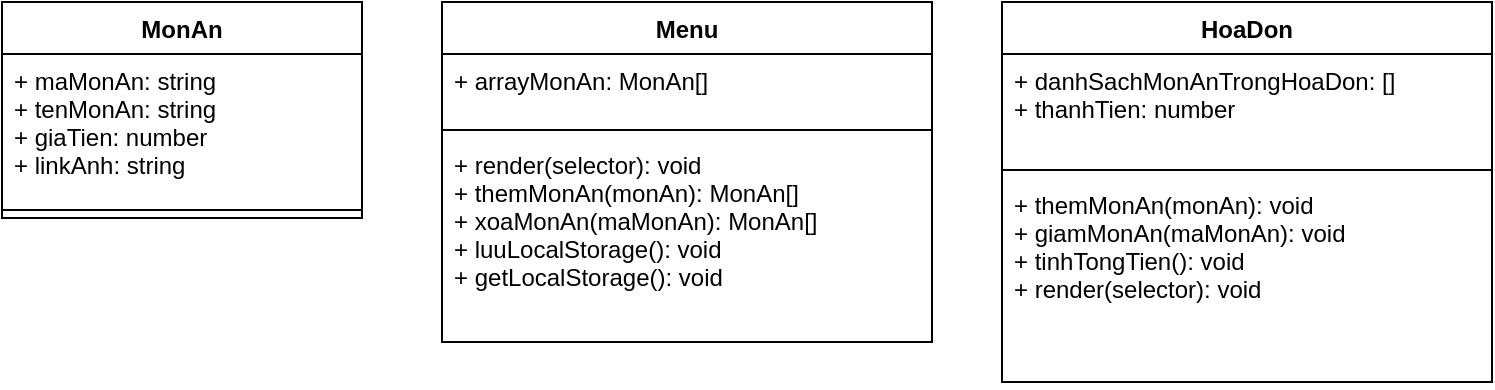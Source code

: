 <mxfile version="17.2.6" type="device"><diagram id="eUFnwQcva14HQ7rU_jb3" name="Page-1"><mxGraphModel dx="664" dy="438" grid="1" gridSize="10" guides="1" tooltips="1" connect="1" arrows="1" fold="1" page="1" pageScale="1" pageWidth="850" pageHeight="1100" math="0" shadow="0"><root><mxCell id="0"/><mxCell id="1" parent="0"/><mxCell id="9nY3_YmCe-1SQMTVYLzB-1" value="MonAn" style="swimlane;fontStyle=1;align=center;verticalAlign=top;childLayout=stackLayout;horizontal=1;startSize=26;horizontalStack=0;resizeParent=1;resizeParentMax=0;resizeLast=0;collapsible=1;marginBottom=0;" parent="1" vertex="1"><mxGeometry x="66" y="160" width="180" height="108" as="geometry"><mxRectangle x="170" y="150" width="100" height="26" as="alternateBounds"/></mxGeometry></mxCell><mxCell id="9nY3_YmCe-1SQMTVYLzB-2" value="+ maMonAn: string&#10;+ tenMonAn: string&#10;+ giaTien: number&#10;+ linkAnh: string" style="text;strokeColor=none;fillColor=none;align=left;verticalAlign=top;spacingLeft=4;spacingRight=4;overflow=hidden;rotatable=0;points=[[0,0.5],[1,0.5]];portConstraint=eastwest;" parent="9nY3_YmCe-1SQMTVYLzB-1" vertex="1"><mxGeometry y="26" width="180" height="74" as="geometry"/></mxCell><mxCell id="9nY3_YmCe-1SQMTVYLzB-3" value="" style="line;strokeWidth=1;fillColor=none;align=left;verticalAlign=middle;spacingTop=-1;spacingLeft=3;spacingRight=3;rotatable=0;labelPosition=right;points=[];portConstraint=eastwest;" parent="9nY3_YmCe-1SQMTVYLzB-1" vertex="1"><mxGeometry y="100" width="180" height="8" as="geometry"/></mxCell><mxCell id="9nY3_YmCe-1SQMTVYLzB-5" value="Menu" style="swimlane;fontStyle=1;align=center;verticalAlign=top;childLayout=stackLayout;horizontal=1;startSize=26;horizontalStack=0;resizeParent=1;resizeParentMax=0;resizeLast=0;collapsible=1;marginBottom=0;" parent="1" vertex="1"><mxGeometry x="286" y="160" width="245" height="170" as="geometry"><mxRectangle x="170" y="150" width="100" height="26" as="alternateBounds"/></mxGeometry></mxCell><mxCell id="9nY3_YmCe-1SQMTVYLzB-6" value="+ arrayMonAn: MonAn[]" style="text;strokeColor=none;fillColor=none;align=left;verticalAlign=top;spacingLeft=4;spacingRight=4;overflow=hidden;rotatable=0;points=[[0,0.5],[1,0.5]];portConstraint=eastwest;" parent="9nY3_YmCe-1SQMTVYLzB-5" vertex="1"><mxGeometry y="26" width="245" height="34" as="geometry"/></mxCell><mxCell id="9nY3_YmCe-1SQMTVYLzB-7" value="" style="line;strokeWidth=1;fillColor=none;align=left;verticalAlign=middle;spacingTop=-1;spacingLeft=3;spacingRight=3;rotatable=0;labelPosition=right;points=[];portConstraint=eastwest;" parent="9nY3_YmCe-1SQMTVYLzB-5" vertex="1"><mxGeometry y="60" width="245" height="8" as="geometry"/></mxCell><mxCell id="9nY3_YmCe-1SQMTVYLzB-8" value="+ render(selector): void&#10;+ themMonAn(monAn): MonAn[]&#10;+ xoaMonAn(maMonAn): MonAn[]&#10;+ luuLocalStorage(): void&#10;+ getLocalStorage(): void" style="text;strokeColor=none;fillColor=none;align=left;verticalAlign=top;spacingLeft=4;spacingRight=4;overflow=hidden;rotatable=0;points=[[0,0.5],[1,0.5]];portConstraint=eastwest;" parent="9nY3_YmCe-1SQMTVYLzB-5" vertex="1"><mxGeometry y="68" width="245" height="102" as="geometry"/></mxCell><mxCell id="cvlOfkrs_iTnyDCSZi9J-1" value="HoaDon" style="swimlane;fontStyle=1;align=center;verticalAlign=top;childLayout=stackLayout;horizontal=1;startSize=26;horizontalStack=0;resizeParent=1;resizeParentMax=0;resizeLast=0;collapsible=1;marginBottom=0;" parent="1" vertex="1"><mxGeometry x="566" y="160" width="245" height="190" as="geometry"><mxRectangle x="170" y="150" width="100" height="26" as="alternateBounds"/></mxGeometry></mxCell><mxCell id="cvlOfkrs_iTnyDCSZi9J-2" value="+ danhSachMonAnTrongHoaDon: []&#10;+ thanhTien: number" style="text;strokeColor=none;fillColor=none;align=left;verticalAlign=top;spacingLeft=4;spacingRight=4;overflow=hidden;rotatable=0;points=[[0,0.5],[1,0.5]];portConstraint=eastwest;" parent="cvlOfkrs_iTnyDCSZi9J-1" vertex="1"><mxGeometry y="26" width="245" height="54" as="geometry"/></mxCell><mxCell id="cvlOfkrs_iTnyDCSZi9J-3" value="" style="line;strokeWidth=1;fillColor=none;align=left;verticalAlign=middle;spacingTop=-1;spacingLeft=3;spacingRight=3;rotatable=0;labelPosition=right;points=[];portConstraint=eastwest;" parent="cvlOfkrs_iTnyDCSZi9J-1" vertex="1"><mxGeometry y="80" width="245" height="8" as="geometry"/></mxCell><mxCell id="cvlOfkrs_iTnyDCSZi9J-4" value="+ themMonAn(monAn): void&#10;+ giamMonAn(maMonAn): void&#10;+ tinhTongTien(): void&#10;+ render(selector): void" style="text;strokeColor=none;fillColor=none;align=left;verticalAlign=top;spacingLeft=4;spacingRight=4;overflow=hidden;rotatable=0;points=[[0,0.5],[1,0.5]];portConstraint=eastwest;" parent="cvlOfkrs_iTnyDCSZi9J-1" vertex="1"><mxGeometry y="88" width="245" height="102" as="geometry"/></mxCell></root></mxGraphModel></diagram></mxfile>